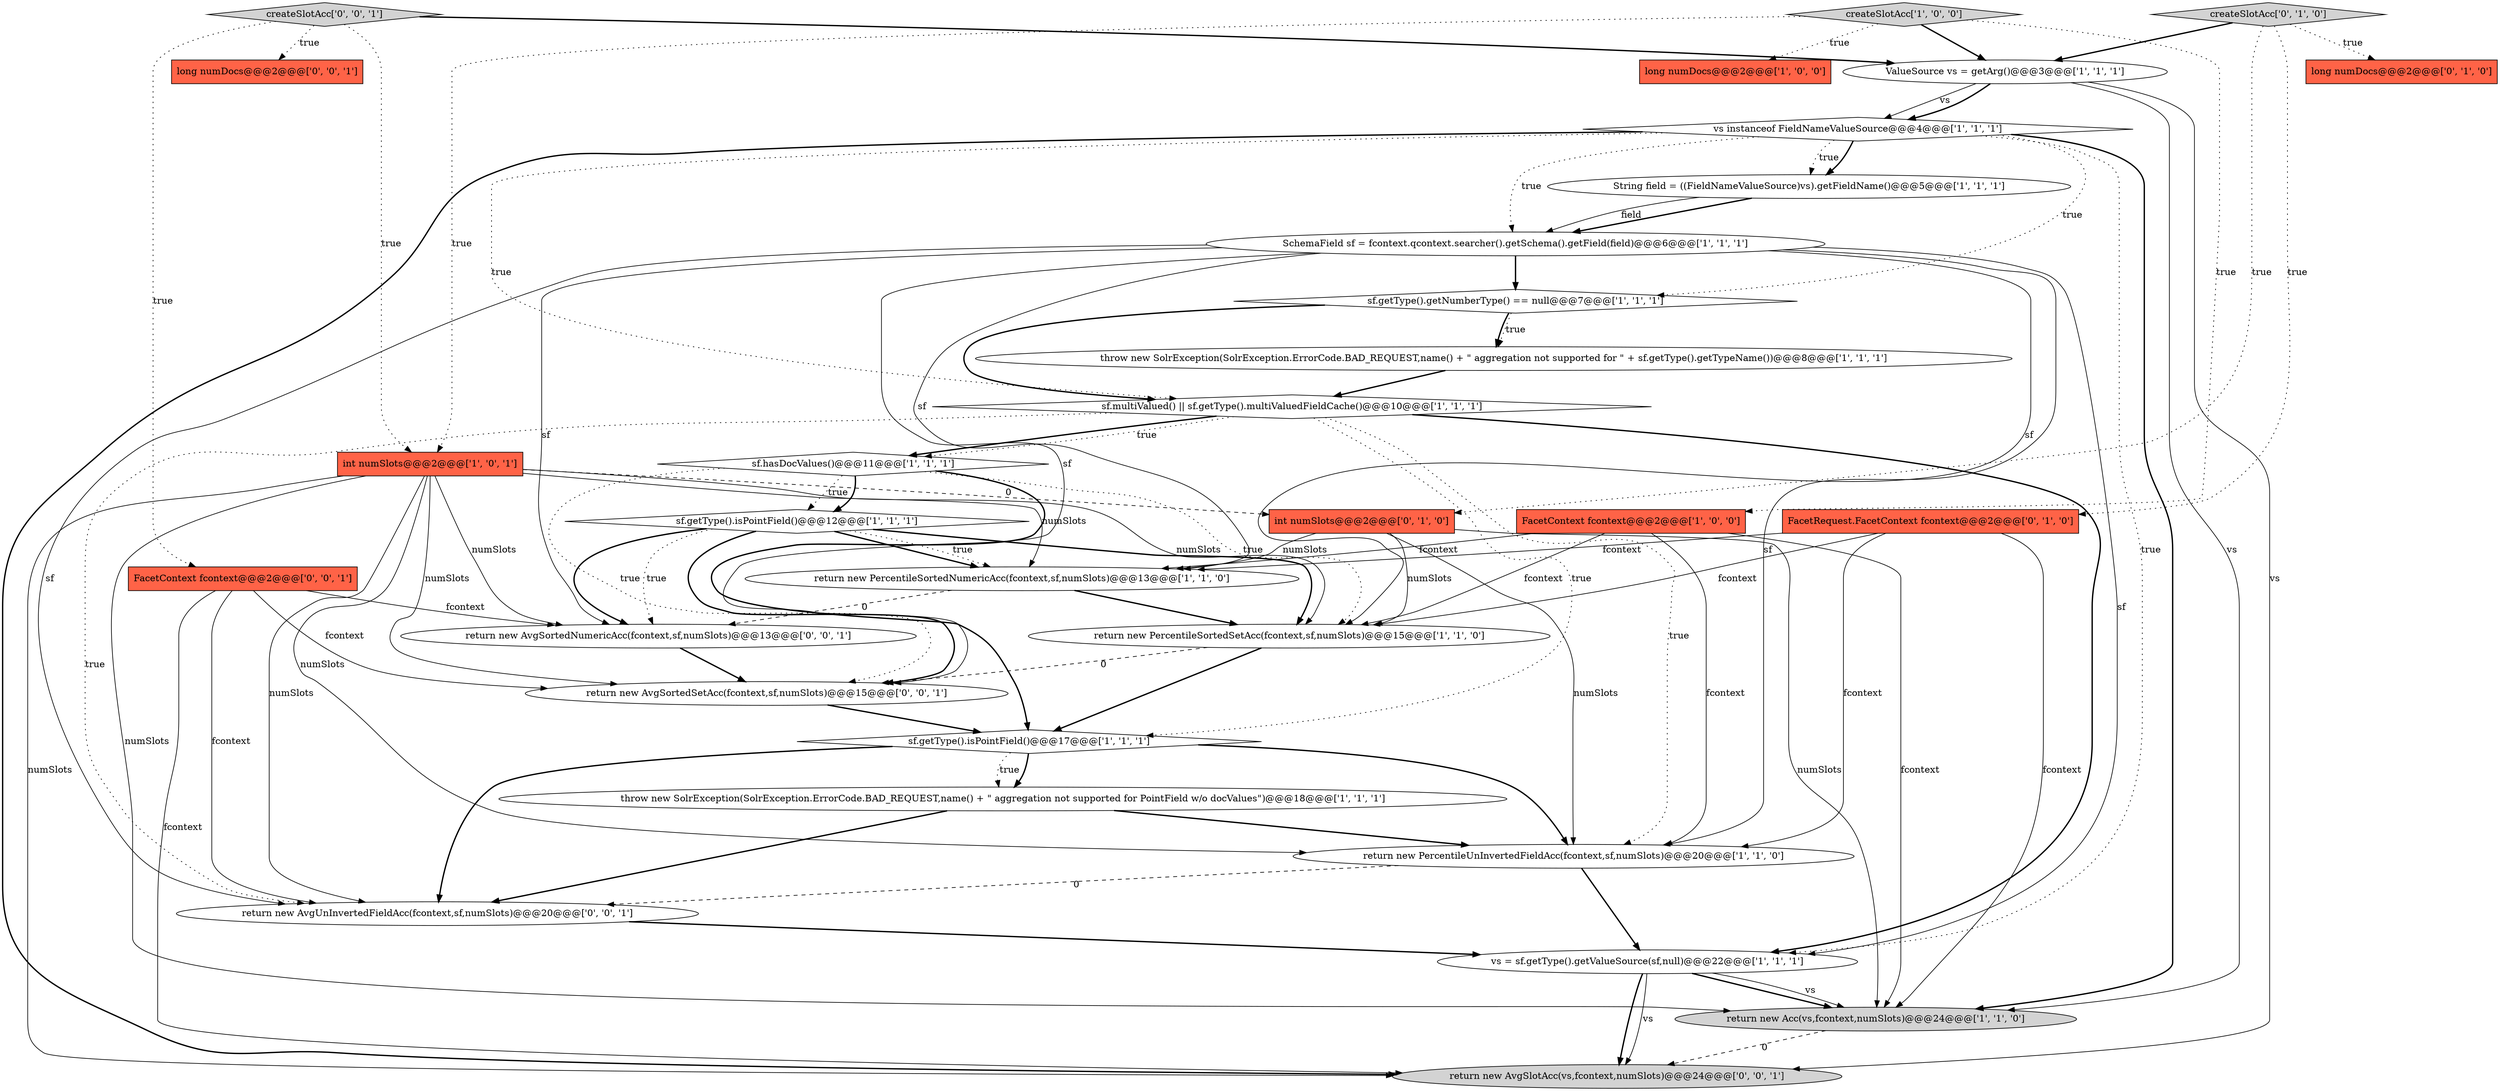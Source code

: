 digraph {
28 [style = filled, label = "long numDocs@@@2@@@['0', '0', '1']", fillcolor = tomato, shape = box image = "AAA0AAABBB3BBB"];
20 [style = filled, label = "createSlotAcc['0', '1', '0']", fillcolor = lightgray, shape = diamond image = "AAA0AAABBB2BBB"];
5 [style = filled, label = "throw new SolrException(SolrException.ErrorCode.BAD_REQUEST,name() + \" aggregation not supported for \" + sf.getType().getTypeName())@@@8@@@['1', '1', '1']", fillcolor = white, shape = ellipse image = "AAA0AAABBB1BBB"];
27 [style = filled, label = "return new AvgUnInvertedFieldAcc(fcontext,sf,numSlots)@@@20@@@['0', '0', '1']", fillcolor = white, shape = ellipse image = "AAA0AAABBB3BBB"];
7 [style = filled, label = "long numDocs@@@2@@@['1', '0', '0']", fillcolor = tomato, shape = box image = "AAA0AAABBB1BBB"];
26 [style = filled, label = "return new AvgSortedSetAcc(fcontext,sf,numSlots)@@@15@@@['0', '0', '1']", fillcolor = white, shape = ellipse image = "AAA0AAABBB3BBB"];
25 [style = filled, label = "return new AvgSortedNumericAcc(fcontext,sf,numSlots)@@@13@@@['0', '0', '1']", fillcolor = white, shape = ellipse image = "AAA0AAABBB3BBB"];
8 [style = filled, label = "sf.getType().isPointField()@@@12@@@['1', '1', '1']", fillcolor = white, shape = diamond image = "AAA0AAABBB1BBB"];
0 [style = filled, label = "FacetContext fcontext@@@2@@@['1', '0', '0']", fillcolor = tomato, shape = box image = "AAA0AAABBB1BBB"];
29 [style = filled, label = "return new AvgSlotAcc(vs,fcontext,numSlots)@@@24@@@['0', '0', '1']", fillcolor = lightgray, shape = ellipse image = "AAA0AAABBB3BBB"];
3 [style = filled, label = "ValueSource vs = getArg()@@@3@@@['1', '1', '1']", fillcolor = white, shape = ellipse image = "AAA0AAABBB1BBB"];
10 [style = filled, label = "return new PercentileSortedNumericAcc(fcontext,sf,numSlots)@@@13@@@['1', '1', '0']", fillcolor = white, shape = ellipse image = "AAA0AAABBB1BBB"];
15 [style = filled, label = "return new PercentileUnInvertedFieldAcc(fcontext,sf,numSlots)@@@20@@@['1', '1', '0']", fillcolor = white, shape = ellipse image = "AAA0AAABBB1BBB"];
14 [style = filled, label = "String field = ((FieldNameValueSource)vs).getFieldName()@@@5@@@['1', '1', '1']", fillcolor = white, shape = ellipse image = "AAA0AAABBB1BBB"];
16 [style = filled, label = "throw new SolrException(SolrException.ErrorCode.BAD_REQUEST,name() + \" aggregation not supported for PointField w/o docValues\")@@@18@@@['1', '1', '1']", fillcolor = white, shape = ellipse image = "AAA0AAABBB1BBB"];
13 [style = filled, label = "int numSlots@@@2@@@['1', '0', '1']", fillcolor = tomato, shape = box image = "AAA0AAABBB1BBB"];
22 [style = filled, label = "long numDocs@@@2@@@['0', '1', '0']", fillcolor = tomato, shape = box image = "AAA0AAABBB2BBB"];
1 [style = filled, label = "sf.hasDocValues()@@@11@@@['1', '1', '1']", fillcolor = white, shape = diamond image = "AAA0AAABBB1BBB"];
17 [style = filled, label = "sf.getType().getNumberType() == null@@@7@@@['1', '1', '1']", fillcolor = white, shape = diamond image = "AAA0AAABBB1BBB"];
18 [style = filled, label = "vs instanceof FieldNameValueSource@@@4@@@['1', '1', '1']", fillcolor = white, shape = diamond image = "AAA0AAABBB1BBB"];
9 [style = filled, label = "return new PercentileSortedSetAcc(fcontext,sf,numSlots)@@@15@@@['1', '1', '0']", fillcolor = white, shape = ellipse image = "AAA0AAABBB1BBB"];
23 [style = filled, label = "int numSlots@@@2@@@['0', '1', '0']", fillcolor = tomato, shape = box image = "AAA1AAABBB2BBB"];
11 [style = filled, label = "createSlotAcc['1', '0', '0']", fillcolor = lightgray, shape = diamond image = "AAA0AAABBB1BBB"];
21 [style = filled, label = "FacetRequest.FacetContext fcontext@@@2@@@['0', '1', '0']", fillcolor = tomato, shape = box image = "AAA0AAABBB2BBB"];
12 [style = filled, label = "sf.getType().isPointField()@@@17@@@['1', '1', '1']", fillcolor = white, shape = diamond image = "AAA0AAABBB1BBB"];
2 [style = filled, label = "return new Acc(vs,fcontext,numSlots)@@@24@@@['1', '1', '0']", fillcolor = lightgray, shape = ellipse image = "AAA0AAABBB1BBB"];
24 [style = filled, label = "FacetContext fcontext@@@2@@@['0', '0', '1']", fillcolor = tomato, shape = box image = "AAA0AAABBB3BBB"];
19 [style = filled, label = "sf.multiValued() || sf.getType().multiValuedFieldCache()@@@10@@@['1', '1', '1']", fillcolor = white, shape = diamond image = "AAA0AAABBB1BBB"];
30 [style = filled, label = "createSlotAcc['0', '0', '1']", fillcolor = lightgray, shape = diamond image = "AAA0AAABBB3BBB"];
6 [style = filled, label = "vs = sf.getType().getValueSource(sf,null)@@@22@@@['1', '1', '1']", fillcolor = white, shape = ellipse image = "AAA0AAABBB1BBB"];
4 [style = filled, label = "SchemaField sf = fcontext.qcontext.searcher().getSchema().getField(field)@@@6@@@['1', '1', '1']", fillcolor = white, shape = ellipse image = "AAA0AAABBB1BBB"];
8->10 [style = bold, label=""];
13->10 [style = solid, label="numSlots"];
3->18 [style = solid, label="vs"];
21->15 [style = solid, label="fcontext"];
23->2 [style = solid, label="numSlots"];
23->15 [style = solid, label="numSlots"];
13->23 [style = dashed, label="0"];
6->29 [style = bold, label=""];
3->18 [style = bold, label=""];
19->1 [style = bold, label=""];
26->12 [style = bold, label=""];
13->27 [style = solid, label="numSlots"];
11->0 [style = dotted, label="true"];
1->12 [style = bold, label=""];
13->15 [style = solid, label="numSlots"];
4->26 [style = solid, label="sf"];
24->25 [style = solid, label="fcontext"];
4->10 [style = solid, label="sf"];
11->7 [style = dotted, label="true"];
17->5 [style = bold, label=""];
13->9 [style = solid, label="numSlots"];
21->10 [style = solid, label="fcontext"];
13->29 [style = solid, label="numSlots"];
24->29 [style = solid, label="fcontext"];
19->27 [style = dotted, label="true"];
13->2 [style = solid, label="numSlots"];
20->3 [style = bold, label=""];
11->13 [style = dotted, label="true"];
19->6 [style = bold, label=""];
18->6 [style = dotted, label="true"];
6->2 [style = bold, label=""];
1->26 [style = dotted, label="true"];
25->26 [style = bold, label=""];
1->8 [style = dotted, label="true"];
4->25 [style = solid, label="sf"];
18->17 [style = dotted, label="true"];
20->22 [style = dotted, label="true"];
3->29 [style = solid, label="vs"];
0->2 [style = solid, label="fcontext"];
24->26 [style = solid, label="fcontext"];
30->28 [style = dotted, label="true"];
0->15 [style = solid, label="fcontext"];
14->4 [style = bold, label=""];
19->1 [style = dotted, label="true"];
8->25 [style = dotted, label="true"];
4->6 [style = solid, label="sf"];
1->8 [style = bold, label=""];
4->17 [style = bold, label=""];
16->27 [style = bold, label=""];
0->9 [style = solid, label="fcontext"];
18->19 [style = dotted, label="true"];
19->12 [style = dotted, label="true"];
14->4 [style = solid, label="field"];
19->15 [style = dotted, label="true"];
6->29 [style = solid, label="vs"];
5->19 [style = bold, label=""];
30->13 [style = dotted, label="true"];
30->3 [style = bold, label=""];
11->3 [style = bold, label=""];
2->29 [style = dashed, label="0"];
1->9 [style = dotted, label="true"];
9->26 [style = dashed, label="0"];
20->23 [style = dotted, label="true"];
0->10 [style = solid, label="fcontext"];
4->9 [style = solid, label="sf"];
10->9 [style = bold, label=""];
9->12 [style = bold, label=""];
13->25 [style = solid, label="numSlots"];
21->9 [style = solid, label="fcontext"];
12->27 [style = bold, label=""];
10->25 [style = dashed, label="0"];
21->2 [style = solid, label="fcontext"];
23->9 [style = solid, label="numSlots"];
16->15 [style = bold, label=""];
30->24 [style = dotted, label="true"];
13->26 [style = solid, label="numSlots"];
12->15 [style = bold, label=""];
23->10 [style = solid, label="numSlots"];
8->26 [style = bold, label=""];
3->2 [style = solid, label="vs"];
15->6 [style = bold, label=""];
12->16 [style = bold, label=""];
20->21 [style = dotted, label="true"];
8->10 [style = dotted, label="true"];
18->2 [style = bold, label=""];
17->19 [style = bold, label=""];
27->6 [style = bold, label=""];
18->14 [style = dotted, label="true"];
18->29 [style = bold, label=""];
12->16 [style = dotted, label="true"];
4->27 [style = solid, label="sf"];
4->15 [style = solid, label="sf"];
6->2 [style = solid, label="vs"];
8->9 [style = bold, label=""];
15->27 [style = dashed, label="0"];
18->4 [style = dotted, label="true"];
8->25 [style = bold, label=""];
18->14 [style = bold, label=""];
24->27 [style = solid, label="fcontext"];
17->5 [style = dotted, label="true"];
}
